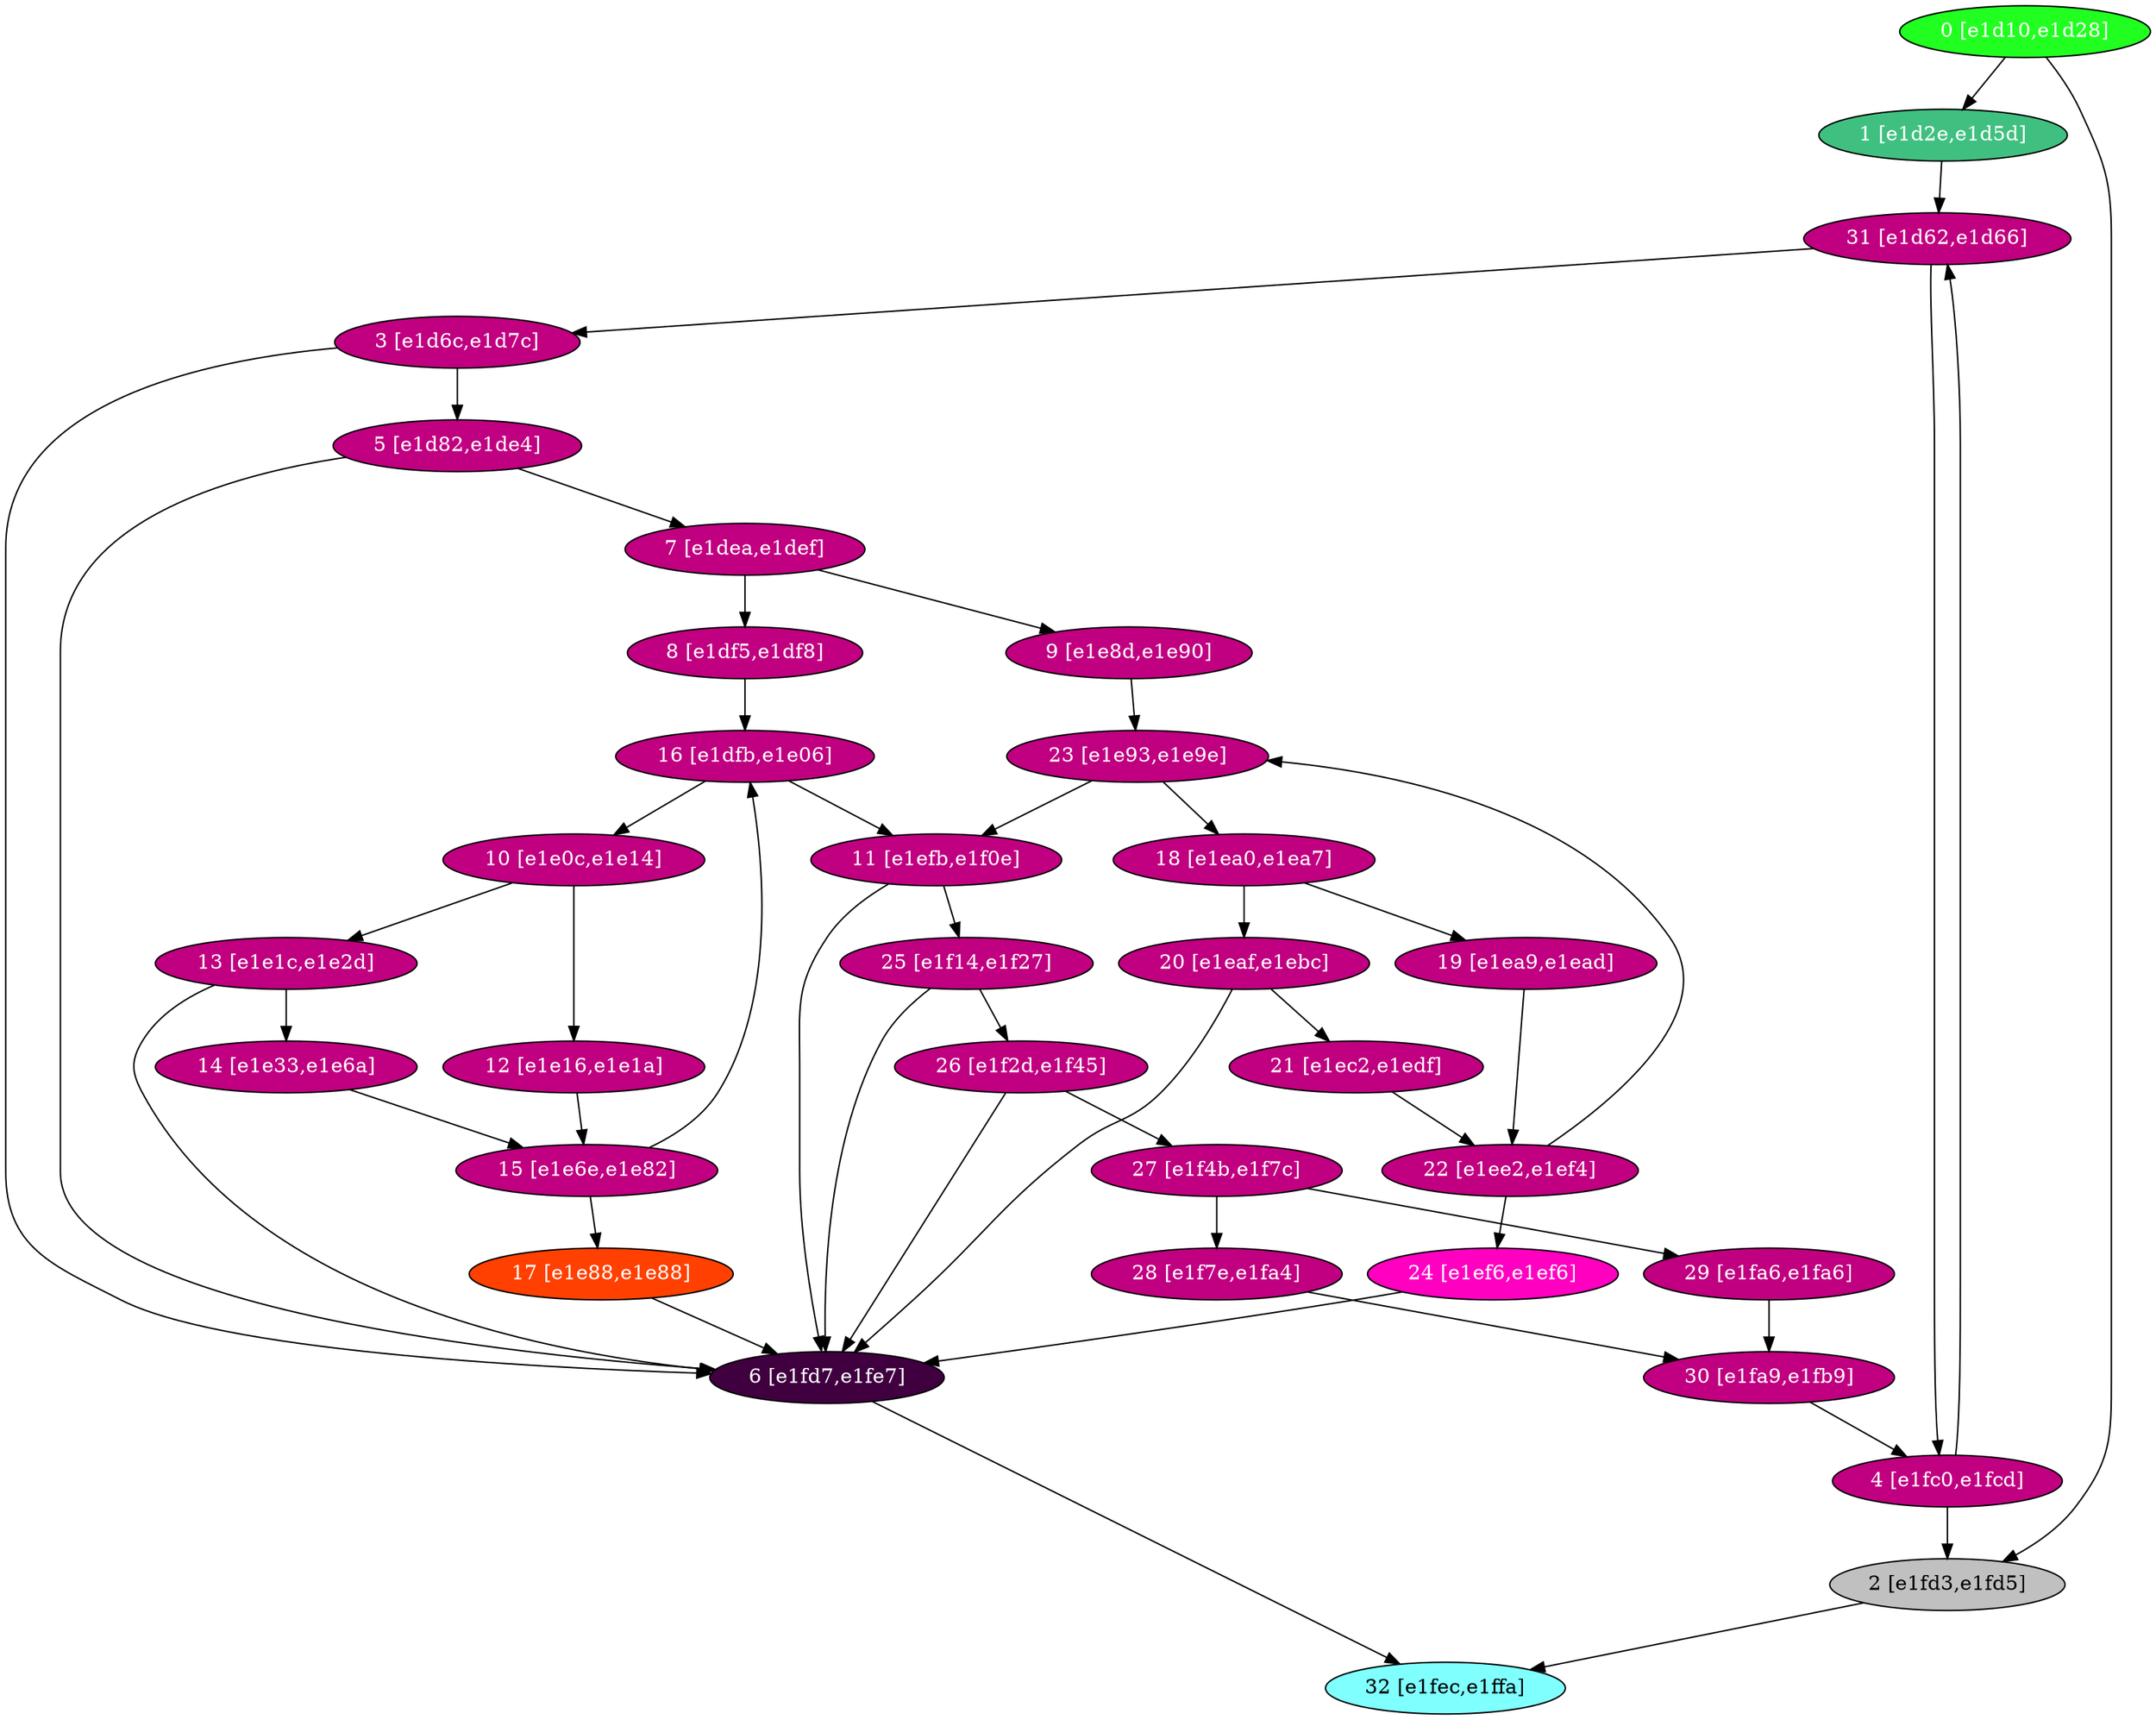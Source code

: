 diGraph libnss3{
	libnss3_0  [style=filled fillcolor="#20FF20" fontcolor="#ffffff" shape=oval label="0 [e1d10,e1d28]"]
	libnss3_1  [style=filled fillcolor="#40C080" fontcolor="#ffffff" shape=oval label="1 [e1d2e,e1d5d]"]
	libnss3_2  [style=filled fillcolor="#C0C0C0" fontcolor="#000000" shape=oval label="2 [e1fd3,e1fd5]"]
	libnss3_3  [style=filled fillcolor="#C00080" fontcolor="#ffffff" shape=oval label="3 [e1d6c,e1d7c]"]
	libnss3_4  [style=filled fillcolor="#C00080" fontcolor="#ffffff" shape=oval label="4 [e1fc0,e1fcd]"]
	libnss3_5  [style=filled fillcolor="#C00080" fontcolor="#ffffff" shape=oval label="5 [e1d82,e1de4]"]
	libnss3_6  [style=filled fillcolor="#400040" fontcolor="#ffffff" shape=oval label="6 [e1fd7,e1fe7]"]
	libnss3_7  [style=filled fillcolor="#C00080" fontcolor="#ffffff" shape=oval label="7 [e1dea,e1def]"]
	libnss3_8  [style=filled fillcolor="#C00080" fontcolor="#ffffff" shape=oval label="8 [e1df5,e1df8]"]
	libnss3_9  [style=filled fillcolor="#C00080" fontcolor="#ffffff" shape=oval label="9 [e1e8d,e1e90]"]
	libnss3_a  [style=filled fillcolor="#C00080" fontcolor="#ffffff" shape=oval label="10 [e1e0c,e1e14]"]
	libnss3_b  [style=filled fillcolor="#C00080" fontcolor="#ffffff" shape=oval label="11 [e1efb,e1f0e]"]
	libnss3_c  [style=filled fillcolor="#C00080" fontcolor="#ffffff" shape=oval label="12 [e1e16,e1e1a]"]
	libnss3_d  [style=filled fillcolor="#C00080" fontcolor="#ffffff" shape=oval label="13 [e1e1c,e1e2d]"]
	libnss3_e  [style=filled fillcolor="#C00080" fontcolor="#ffffff" shape=oval label="14 [e1e33,e1e6a]"]
	libnss3_f  [style=filled fillcolor="#C00080" fontcolor="#ffffff" shape=oval label="15 [e1e6e,e1e82]"]
	libnss3_10  [style=filled fillcolor="#C00080" fontcolor="#ffffff" shape=oval label="16 [e1dfb,e1e06]"]
	libnss3_11  [style=filled fillcolor="#FF4000" fontcolor="#ffffff" shape=oval label="17 [e1e88,e1e88]"]
	libnss3_12  [style=filled fillcolor="#C00080" fontcolor="#ffffff" shape=oval label="18 [e1ea0,e1ea7]"]
	libnss3_13  [style=filled fillcolor="#C00080" fontcolor="#ffffff" shape=oval label="19 [e1ea9,e1ead]"]
	libnss3_14  [style=filled fillcolor="#C00080" fontcolor="#ffffff" shape=oval label="20 [e1eaf,e1ebc]"]
	libnss3_15  [style=filled fillcolor="#C00080" fontcolor="#ffffff" shape=oval label="21 [e1ec2,e1edf]"]
	libnss3_16  [style=filled fillcolor="#C00080" fontcolor="#ffffff" shape=oval label="22 [e1ee2,e1ef4]"]
	libnss3_17  [style=filled fillcolor="#C00080" fontcolor="#ffffff" shape=oval label="23 [e1e93,e1e9e]"]
	libnss3_18  [style=filled fillcolor="#FF00C0" fontcolor="#ffffff" shape=oval label="24 [e1ef6,e1ef6]"]
	libnss3_19  [style=filled fillcolor="#C00080" fontcolor="#ffffff" shape=oval label="25 [e1f14,e1f27]"]
	libnss3_1a  [style=filled fillcolor="#C00080" fontcolor="#ffffff" shape=oval label="26 [e1f2d,e1f45]"]
	libnss3_1b  [style=filled fillcolor="#C00080" fontcolor="#ffffff" shape=oval label="27 [e1f4b,e1f7c]"]
	libnss3_1c  [style=filled fillcolor="#C00080" fontcolor="#ffffff" shape=oval label="28 [e1f7e,e1fa4]"]
	libnss3_1d  [style=filled fillcolor="#C00080" fontcolor="#ffffff" shape=oval label="29 [e1fa6,e1fa6]"]
	libnss3_1e  [style=filled fillcolor="#C00080" fontcolor="#ffffff" shape=oval label="30 [e1fa9,e1fb9]"]
	libnss3_1f  [style=filled fillcolor="#C00080" fontcolor="#ffffff" shape=oval label="31 [e1d62,e1d66]"]
	libnss3_20  [style=filled fillcolor="#80FFFF" fontcolor="#000000" shape=oval label="32 [e1fec,e1ffa]"]

	libnss3_0 -> libnss3_1
	libnss3_0 -> libnss3_2
	libnss3_1 -> libnss3_1f
	libnss3_2 -> libnss3_20
	libnss3_3 -> libnss3_5
	libnss3_3 -> libnss3_6
	libnss3_4 -> libnss3_2
	libnss3_4 -> libnss3_1f
	libnss3_5 -> libnss3_6
	libnss3_5 -> libnss3_7
	libnss3_6 -> libnss3_20
	libnss3_7 -> libnss3_8
	libnss3_7 -> libnss3_9
	libnss3_8 -> libnss3_10
	libnss3_9 -> libnss3_17
	libnss3_a -> libnss3_c
	libnss3_a -> libnss3_d
	libnss3_b -> libnss3_6
	libnss3_b -> libnss3_19
	libnss3_c -> libnss3_f
	libnss3_d -> libnss3_6
	libnss3_d -> libnss3_e
	libnss3_e -> libnss3_f
	libnss3_f -> libnss3_10
	libnss3_f -> libnss3_11
	libnss3_10 -> libnss3_a
	libnss3_10 -> libnss3_b
	libnss3_11 -> libnss3_6
	libnss3_12 -> libnss3_13
	libnss3_12 -> libnss3_14
	libnss3_13 -> libnss3_16
	libnss3_14 -> libnss3_6
	libnss3_14 -> libnss3_15
	libnss3_15 -> libnss3_16
	libnss3_16 -> libnss3_17
	libnss3_16 -> libnss3_18
	libnss3_17 -> libnss3_b
	libnss3_17 -> libnss3_12
	libnss3_18 -> libnss3_6
	libnss3_19 -> libnss3_6
	libnss3_19 -> libnss3_1a
	libnss3_1a -> libnss3_6
	libnss3_1a -> libnss3_1b
	libnss3_1b -> libnss3_1c
	libnss3_1b -> libnss3_1d
	libnss3_1c -> libnss3_1e
	libnss3_1d -> libnss3_1e
	libnss3_1e -> libnss3_4
	libnss3_1f -> libnss3_3
	libnss3_1f -> libnss3_4
}